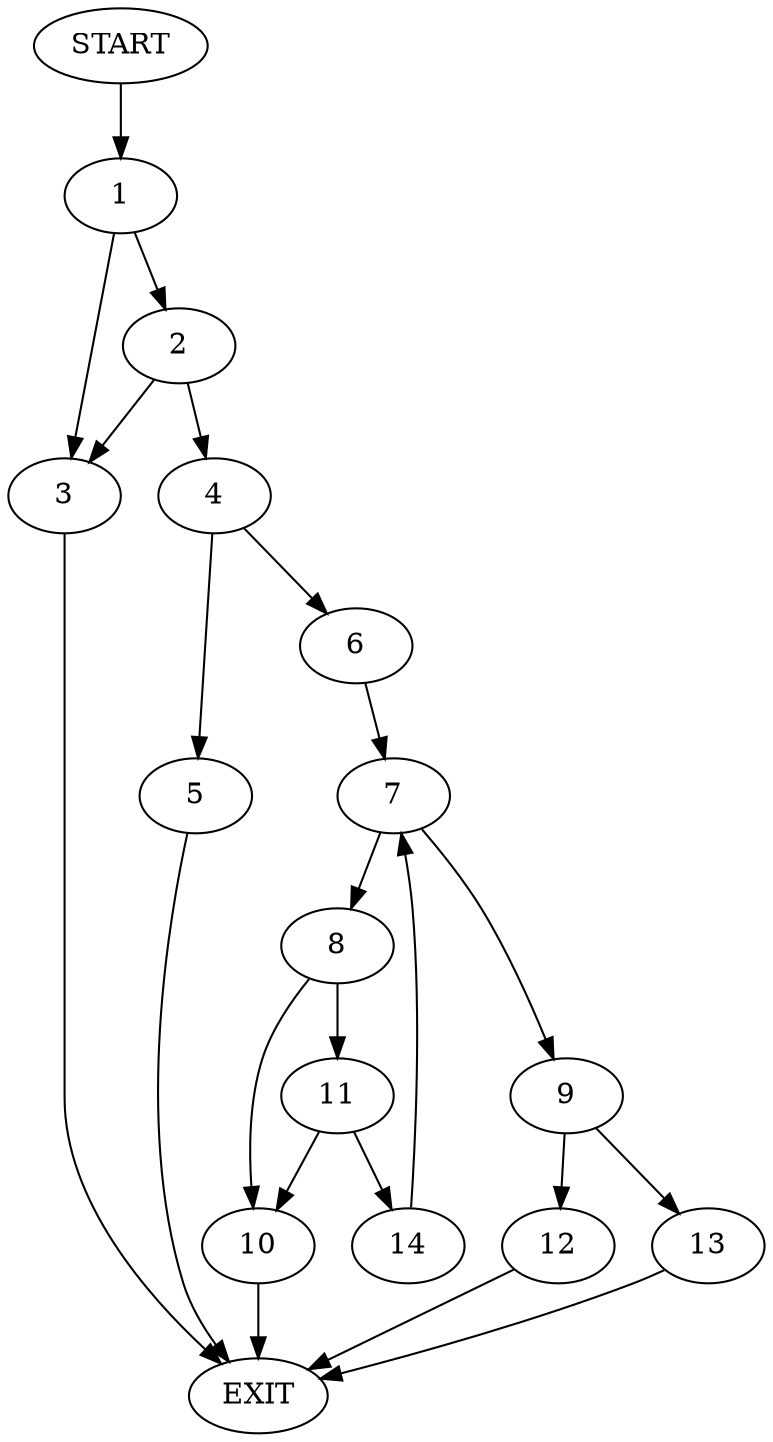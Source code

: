 digraph {
0 [label="START"]
15 [label="EXIT"]
0 -> 1
1 -> 2
1 -> 3
2 -> 4
2 -> 3
3 -> 15
4 -> 5
4 -> 6
5 -> 15
6 -> 7
7 -> 8
7 -> 9
8 -> 10
8 -> 11
9 -> 12
9 -> 13
11 -> 10
11 -> 14
10 -> 15
14 -> 7
12 -> 15
13 -> 15
}
